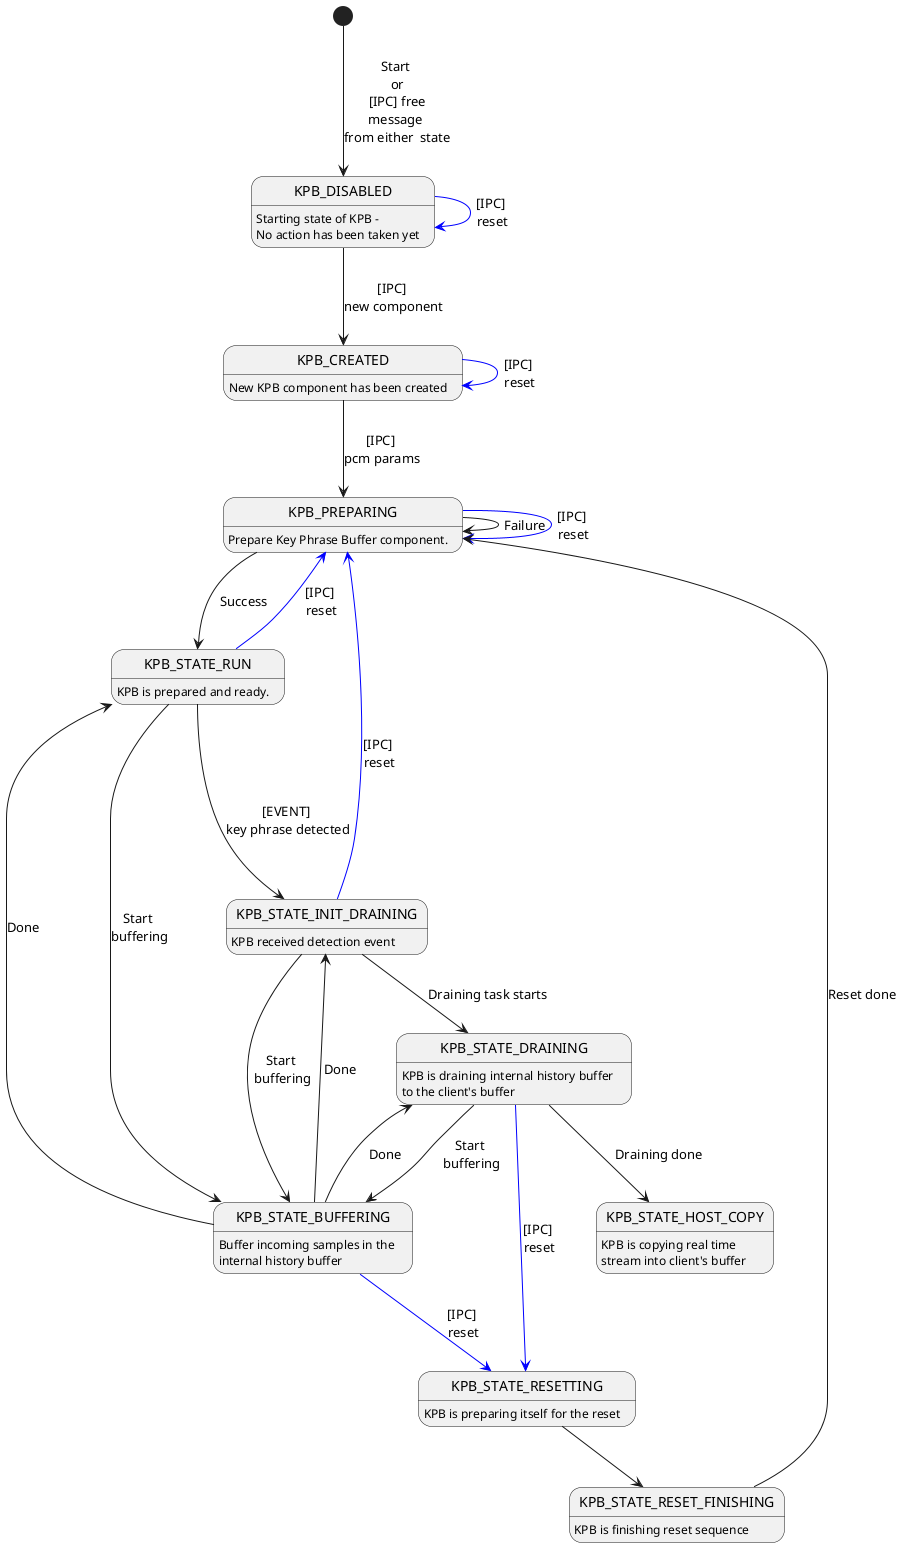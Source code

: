 @startuml
[*] --> KPB_DISABLED:  Start \nor\n [IPC] free \nmessage \nfrom either  state
KPB_DISABLED: Starting state of KPB - \nNo action has been taken yet
KPB_DISABLED--> KPB_CREATED: [IPC] \nnew component
KPB_DISABLED-[#0000FF]-> KPB_DISABLED: [IPC] \nreset

KPB_CREATED : New KPB component has been created
KPB_CREATED --> KPB_PREPARING: [IPC] \npcm params
KPB_CREATED -[#0000FF]-> KPB_CREATED : [IPC] \nreset

KPB_PREPARING: Prepare Key Phrase Buffer component.
KPB_PREPARING-> KPB_STATE_RUN: Success
KPB_PREPARING-> KPB_PREPARING: Failure
KPB_PREPARING-[#0000FF]-> KPB_PREPARING: [IPC] \nreset

KPB_STATE_RUN: KPB is prepared and ready.
KPB_STATE_RUN-[#0000FF]-> KPB_PREPARING: [IPC] \nreset
KPB_STATE_RUN---> KPB_STATE_INIT_DRAINING: [EVENT] \nkey phrase detected
KPB_STATE_RUN-> KPB_STATE_BUFFERING: Start \nbuffering

KPB_STATE_BUFFERING: Buffer incoming samples in the \ninternal history buffer
KPB_STATE_BUFFERING-> KPB_STATE_RUN: Done
KPB_STATE_BUFFERING-> KPB_STATE_INIT_DRAINING: Done
KPB_STATE_BUFFERING-> KPB_STATE_DRAINING: Done
KPB_STATE_BUFFERING-[#0000FF]-> KPB_STATE_RESETTING: [IPC] \nreset

KPB_STATE_INIT_DRAINING: KPB received detection event
KPB_STATE_INIT_DRAINING-[#0000FF]-> KPB_PREPARING: [IPC] \nreset
KPB_STATE_INIT_DRAINING--> KPB_STATE_DRAINING: Draining task starts
KPB_STATE_INIT_DRAINING--> KPB_STATE_BUFFERING: Start \nbuffering

KPB_STATE_DRAINING: KPB is draining internal history buffer \nto the client's buffer
KPB_STATE_DRAINING-->KPB_STATE_HOST_COPY: Draining done
KPB_STATE_DRAINING-[#0000FF]-> KPB_STATE_RESETTING: [IPC] \nreset
KPB_STATE_DRAINING--> KPB_STATE_BUFFERING: Start \nbuffering

KPB_STATE_RESETTING: KPB is preparing itself for the reset
KPB_STATE_RESETTING-->KPB_STATE_RESET_FINISHING

KPB_STATE_RESET_FINISHING: KPB is finishing reset sequence
KPB_STATE_RESET_FINISHING->KPB_PREPARING: Reset done

KPB_STATE_HOST_COPY: KPB is copying real time \nstream into client's buffer
@enduml
